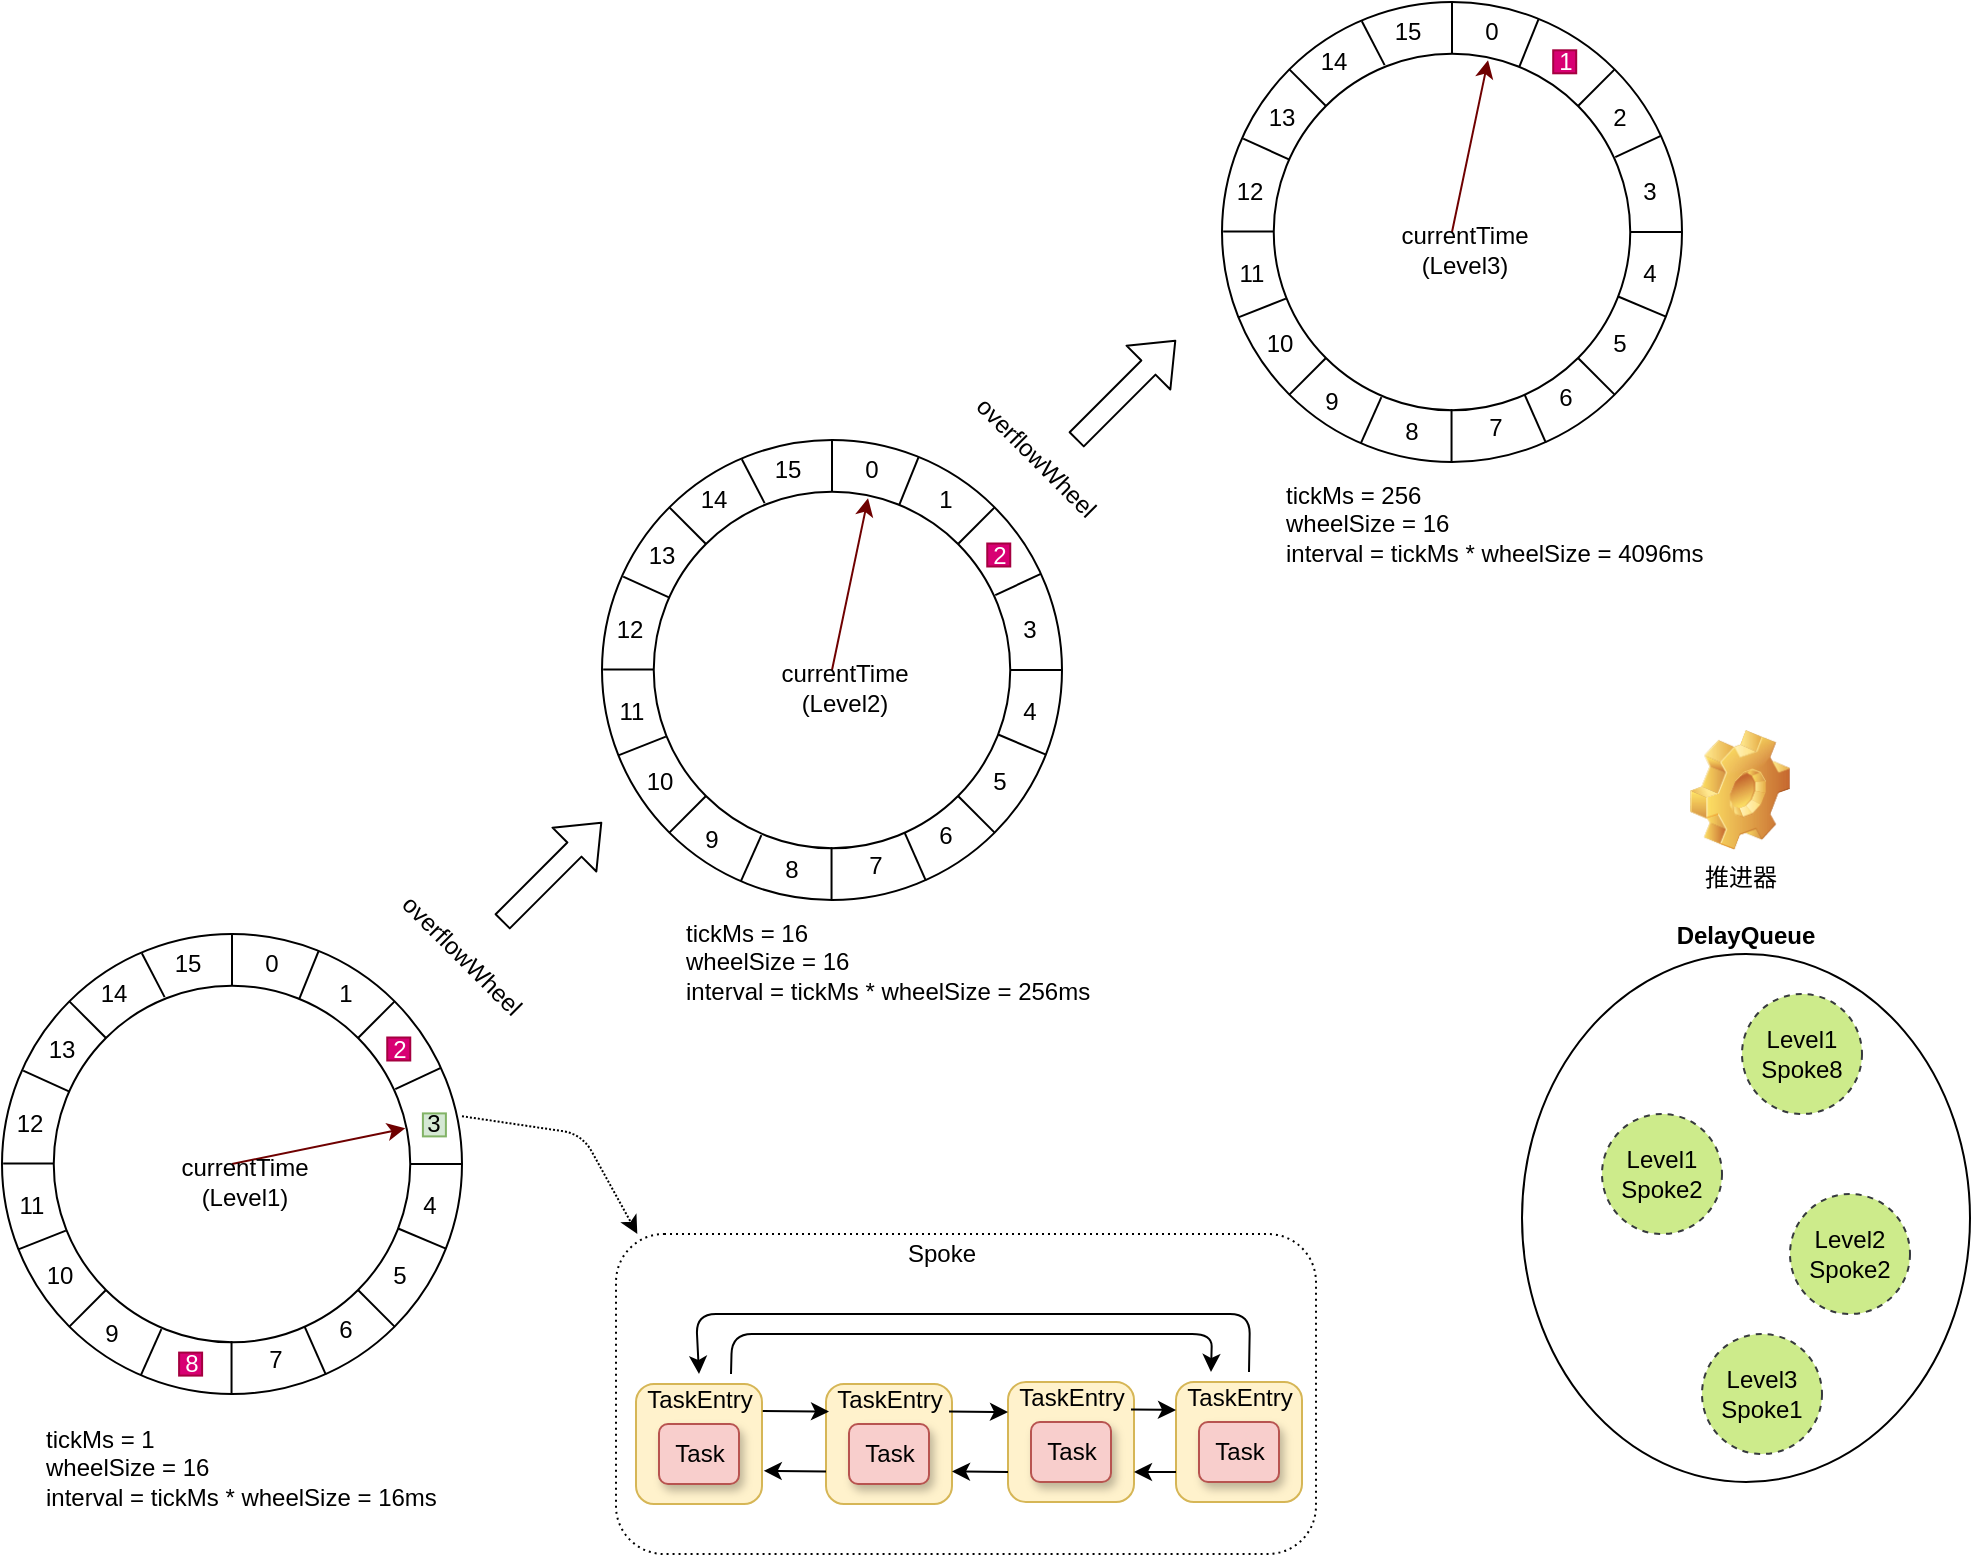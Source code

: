 <mxfile>
    <diagram id="vgBZIwfyf4z-GEcMXmJt" name="Page-1">
        <mxGraphModel dx="660" dy="383" grid="1" gridSize="10" guides="1" tooltips="1" connect="1" arrows="1" fold="1" page="1" pageScale="1" pageWidth="1169" pageHeight="827" background="#ffffff" math="0" shadow="0">
            <root>
                <mxCell id="0"/>
                <mxCell id="1" parent="0"/>
                <mxCell id="51" value="" style="group;movable=1;resizable=1;rotatable=1;deletable=1;editable=1;locked=0;connectable=1;fillColor=none;strokeWidth=5;" parent="1" vertex="1" connectable="0">
                    <mxGeometry x="40" y="516" width="230" height="230" as="geometry"/>
                </mxCell>
                <mxCell id="5" value="" style="ellipse;whiteSpace=wrap;html=1;aspect=fixed;fillColor=none;movable=1;resizable=1;rotatable=1;deletable=1;editable=1;locked=0;connectable=1;" parent="51" vertex="1">
                    <mxGeometry width="230.0" height="230.0" as="geometry"/>
                </mxCell>
                <mxCell id="8" value="" style="ellipse;whiteSpace=wrap;html=1;aspect=fixed;fillColor=none;movable=1;resizable=1;rotatable=1;deletable=1;editable=1;locked=0;connectable=1;" parent="51" vertex="1">
                    <mxGeometry x="25.875" y="25.875" width="178.25" height="178.25" as="geometry"/>
                </mxCell>
                <mxCell id="14" value="" style="endArrow=none;html=1;exitX=0.5;exitY=0;exitDx=0;exitDy=0;entryX=0.5;entryY=0;entryDx=0;entryDy=0;movable=1;resizable=1;rotatable=1;deletable=1;editable=1;locked=0;connectable=1;" parent="51" source="8" target="5" edge="1">
                    <mxGeometry width="50" height="50" relative="1" as="geometry">
                        <mxPoint x="230.0" y="126.5" as="sourcePoint"/>
                        <mxPoint x="287.5" y="69" as="targetPoint"/>
                    </mxGeometry>
                </mxCell>
                <mxCell id="15" value="" style="endArrow=none;html=1;exitX=0.5;exitY=0;exitDx=0;exitDy=0;entryX=0.5;entryY=0;entryDx=0;entryDy=0;movable=1;resizable=1;rotatable=1;deletable=1;editable=1;locked=0;connectable=1;" parent="51" edge="1">
                    <mxGeometry width="50" height="50" relative="1" as="geometry">
                        <mxPoint x="114.77" y="230.0" as="sourcePoint"/>
                        <mxPoint x="114.77" y="203.55" as="targetPoint"/>
                    </mxGeometry>
                </mxCell>
                <mxCell id="16" value="" style="endArrow=none;html=1;exitX=1;exitY=0.5;exitDx=0;exitDy=0;entryX=1;entryY=0.5;entryDx=0;entryDy=0;movable=1;resizable=1;rotatable=1;deletable=1;editable=1;locked=0;connectable=1;" parent="51" source="5" target="8" edge="1">
                    <mxGeometry width="50" height="50" relative="1" as="geometry">
                        <mxPoint x="253.0" y="128.225" as="sourcePoint"/>
                        <mxPoint x="253.0" y="101.775" as="targetPoint"/>
                    </mxGeometry>
                </mxCell>
                <mxCell id="17" value="" style="endArrow=none;html=1;exitX=1;exitY=0.5;exitDx=0;exitDy=0;entryX=1;entryY=0.5;entryDx=0;entryDy=0;movable=1;resizable=1;rotatable=1;deletable=1;editable=1;locked=0;connectable=1;" parent="51" edge="1">
                    <mxGeometry width="50" height="50" relative="1" as="geometry">
                        <mxPoint x="25.875" y="114.77" as="sourcePoint"/>
                        <mxPoint x="0.575" y="114.77" as="targetPoint"/>
                    </mxGeometry>
                </mxCell>
                <mxCell id="18" value="" style="endArrow=none;html=1;exitX=1;exitY=0;exitDx=0;exitDy=0;entryX=1;entryY=0;entryDx=0;entryDy=0;movable=1;resizable=1;rotatable=1;deletable=1;editable=1;locked=0;connectable=1;" parent="51" source="8" target="5" edge="1">
                    <mxGeometry width="50" height="50" relative="1" as="geometry">
                        <mxPoint x="230.0" y="25.875" as="sourcePoint"/>
                        <mxPoint x="204.7" y="25.875" as="targetPoint"/>
                    </mxGeometry>
                </mxCell>
                <mxCell id="20" value="" style="endArrow=none;html=1;exitX=0;exitY=1;exitDx=0;exitDy=0;entryX=0;entryY=1;entryDx=0;entryDy=0;movable=1;resizable=1;rotatable=1;deletable=1;editable=1;locked=0;connectable=1;" parent="51" source="5" target="8" edge="1">
                    <mxGeometry width="50" height="50" relative="1" as="geometry">
                        <mxPoint x="34.5" y="204.125" as="sourcePoint"/>
                        <mxPoint x="52.9" y="185.725" as="targetPoint"/>
                    </mxGeometry>
                </mxCell>
                <mxCell id="21" value="" style="endArrow=none;html=1;exitX=0;exitY=0;exitDx=0;exitDy=0;entryX=0;entryY=0;entryDx=0;entryDy=0;movable=1;resizable=1;rotatable=1;deletable=1;editable=1;locked=0;connectable=1;" parent="51" source="8" target="5" edge="1">
                    <mxGeometry width="50" height="50" relative="1" as="geometry">
                        <mxPoint x="37.375" y="34.5" as="sourcePoint"/>
                        <mxPoint x="12.075" y="34.5" as="targetPoint"/>
                    </mxGeometry>
                </mxCell>
                <mxCell id="23" value="" style="endArrow=none;html=1;exitX=1;exitY=1;exitDx=0;exitDy=0;entryX=1;entryY=1;entryDx=0;entryDy=0;movable=1;resizable=1;rotatable=1;deletable=1;editable=1;locked=0;connectable=1;" parent="51" source="5" target="8" edge="1">
                    <mxGeometry width="50" height="50" relative="1" as="geometry">
                        <mxPoint x="230.0" y="204.125" as="sourcePoint"/>
                        <mxPoint x="203.55" y="204.125" as="targetPoint"/>
                    </mxGeometry>
                </mxCell>
                <mxCell id="24" value="" style="endArrow=none;html=1;exitX=0.965;exitY=0.684;exitDx=0;exitDy=0;entryX=0.966;entryY=0.681;entryDx=0;entryDy=0;exitPerimeter=0;entryPerimeter=0;movable=1;resizable=1;rotatable=1;deletable=1;editable=1;locked=0;connectable=1;" parent="51" source="5" target="8" edge="1">
                    <mxGeometry width="50" height="50" relative="1" as="geometry">
                        <mxPoint x="253.0" y="138" as="sourcePoint"/>
                        <mxPoint x="226.55" y="138" as="targetPoint"/>
                    </mxGeometry>
                </mxCell>
                <mxCell id="25" value="" style="endArrow=none;html=1;exitX=0.704;exitY=0.958;exitDx=0;exitDy=0;entryX=0.704;entryY=0.957;entryDx=0;entryDy=0;entryPerimeter=0;exitPerimeter=0;movable=1;resizable=1;rotatable=1;deletable=1;editable=1;locked=0;connectable=1;" parent="51" source="5" target="8" edge="1">
                    <mxGeometry width="50" height="50" relative="1" as="geometry">
                        <mxPoint x="187.45" y="230.0" as="sourcePoint"/>
                        <mxPoint x="161" y="230.0" as="targetPoint"/>
                    </mxGeometry>
                </mxCell>
                <mxCell id="26" value="" style="endArrow=none;html=1;exitX=0.688;exitY=0.038;exitDx=0;exitDy=0;entryX=0.689;entryY=0.036;entryDx=0;entryDy=0;entryPerimeter=0;exitPerimeter=0;movable=1;resizable=1;rotatable=1;deletable=1;editable=1;locked=0;connectable=1;" parent="51" source="5" target="8" edge="1">
                    <mxGeometry width="50" height="50" relative="1" as="geometry">
                        <mxPoint x="204.125" y="11.5" as="sourcePoint"/>
                        <mxPoint x="177.675" y="11.5" as="targetPoint"/>
                    </mxGeometry>
                </mxCell>
                <mxCell id="27" value="" style="endArrow=none;html=1;exitX=0.954;exitY=0.291;exitDx=0;exitDy=0;entryX=0.958;entryY=0.29;entryDx=0;entryDy=0;entryPerimeter=0;exitPerimeter=0;movable=1;resizable=1;rotatable=1;deletable=1;editable=1;locked=0;connectable=1;" parent="51" source="5" target="8" edge="1">
                    <mxGeometry width="50" height="50" relative="1" as="geometry">
                        <mxPoint x="267.95" y="69" as="sourcePoint"/>
                        <mxPoint x="241.5" y="69" as="targetPoint"/>
                    </mxGeometry>
                </mxCell>
                <mxCell id="28" value="" style="endArrow=none;html=1;exitX=0.311;exitY=0.032;exitDx=0;exitDy=0;entryX=0.304;entryY=0.042;entryDx=0;entryDy=0;exitPerimeter=0;entryPerimeter=0;movable=1;resizable=1;rotatable=1;deletable=1;editable=1;locked=0;connectable=1;" parent="51" source="8" target="5" edge="1">
                    <mxGeometry width="50" height="50" relative="1" as="geometry">
                        <mxPoint x="60.95" y="-11.5" as="sourcePoint"/>
                        <mxPoint x="34.5" y="-11.5" as="targetPoint"/>
                    </mxGeometry>
                </mxCell>
                <mxCell id="29" value="" style="endArrow=none;html=1;entryX=0.046;entryY=0.297;entryDx=0;entryDy=0;exitX=0.044;exitY=0.297;exitDx=0;exitDy=0;exitPerimeter=0;entryPerimeter=0;movable=1;resizable=1;rotatable=1;deletable=1;editable=1;locked=0;connectable=1;" parent="51" source="8" target="5" edge="1">
                    <mxGeometry width="50" height="50" relative="1" as="geometry">
                        <mxPoint x="-19.55" y="69" as="sourcePoint"/>
                        <mxPoint x="-46" y="69" as="targetPoint"/>
                    </mxGeometry>
                </mxCell>
                <mxCell id="30" value="" style="endArrow=none;html=1;exitX=0.034;exitY=0.687;exitDx=0;exitDy=0;entryX=0.037;entryY=0.685;entryDx=0;entryDy=0;exitPerimeter=0;entryPerimeter=0;movable=1;resizable=1;rotatable=1;deletable=1;editable=1;locked=0;connectable=1;" parent="51" source="8" target="5" edge="1">
                    <mxGeometry width="50" height="50" relative="1" as="geometry">
                        <mxPoint x="-8.05" y="161" as="sourcePoint"/>
                        <mxPoint x="-34.5" y="161" as="targetPoint"/>
                    </mxGeometry>
                </mxCell>
                <mxCell id="31" value="" style="endArrow=none;html=1;exitX=0.302;exitY=0.963;exitDx=0;exitDy=0;entryX=0.302;entryY=0.959;entryDx=0;entryDy=0;exitPerimeter=0;entryPerimeter=0;movable=1;resizable=1;rotatable=1;deletable=1;editable=1;locked=0;connectable=1;" parent="51" source="8" target="5" edge="1">
                    <mxGeometry width="50" height="50" relative="1" as="geometry">
                        <mxPoint x="52.325" y="230.0" as="sourcePoint"/>
                        <mxPoint x="25.875" y="230.0" as="targetPoint"/>
                    </mxGeometry>
                </mxCell>
                <mxCell id="32" value="0" style="text;html=1;align=center;verticalAlign=middle;whiteSpace=wrap;rounded=0;movable=1;resizable=1;rotatable=1;deletable=1;editable=1;locked=0;connectable=1;" parent="51" vertex="1">
                    <mxGeometry x="128.8" y="9.2" width="11.5" height="11.5" as="geometry"/>
                </mxCell>
                <mxCell id="33" value="1" style="text;html=1;align=center;verticalAlign=middle;whiteSpace=wrap;rounded=0;movable=1;resizable=1;rotatable=1;deletable=1;editable=1;locked=0;connectable=1;" parent="51" vertex="1">
                    <mxGeometry x="165.6" y="24.15" width="11.5" height="11.5" as="geometry"/>
                </mxCell>
                <mxCell id="34" value="2" style="text;html=1;align=center;verticalAlign=middle;whiteSpace=wrap;rounded=0;movable=1;resizable=1;rotatable=1;deletable=1;editable=1;locked=0;connectable=1;fillColor=#d80073;fontColor=#ffffff;strokeColor=#A50040;" parent="51" vertex="1">
                    <mxGeometry x="192.625" y="51.75" width="11.5" height="11.5" as="geometry"/>
                </mxCell>
                <mxCell id="35" value="3" style="text;html=1;align=center;verticalAlign=middle;whiteSpace=wrap;rounded=0;movable=1;resizable=1;rotatable=1;deletable=1;editable=1;locked=0;connectable=1;fillColor=#d5e8d4;strokeColor=#82b366;" parent="51" vertex="1">
                    <mxGeometry x="210.45" y="89.7" width="11.5" height="11.5" as="geometry"/>
                </mxCell>
                <mxCell id="36" value="4" style="text;html=1;align=center;verticalAlign=middle;whiteSpace=wrap;rounded=0;movable=1;resizable=1;rotatable=1;deletable=1;editable=1;locked=0;connectable=1;" parent="51" vertex="1">
                    <mxGeometry x="208.15" y="129.95" width="11.5" height="11.5" as="geometry"/>
                </mxCell>
                <mxCell id="37" value="7" style="text;html=1;align=center;verticalAlign=middle;whiteSpace=wrap;rounded=0;movable=1;resizable=1;rotatable=1;deletable=1;editable=1;locked=0;connectable=1;" parent="51" vertex="1">
                    <mxGeometry x="131.1" y="207.575" width="11.5" height="11.5" as="geometry"/>
                </mxCell>
                <mxCell id="38" value="6" style="text;html=1;align=center;verticalAlign=middle;whiteSpace=wrap;rounded=0;movable=1;resizable=1;rotatable=1;deletable=1;editable=1;locked=0;connectable=1;" parent="51" vertex="1">
                    <mxGeometry x="165.6" y="192.625" width="11.5" height="11.5" as="geometry"/>
                </mxCell>
                <mxCell id="39" value="5" style="text;html=1;align=center;verticalAlign=middle;whiteSpace=wrap;rounded=0;movable=1;resizable=1;rotatable=1;deletable=1;editable=1;locked=0;connectable=1;" parent="51" vertex="1">
                    <mxGeometry x="193.2" y="165.6" width="11.5" height="11.5" as="geometry"/>
                </mxCell>
                <mxCell id="41" value="8" style="text;html=1;align=center;verticalAlign=middle;whiteSpace=wrap;rounded=0;movable=1;resizable=1;rotatable=1;deletable=1;editable=1;locked=0;connectable=1;fillColor=#d80073;fontColor=#ffffff;strokeColor=#A50040;" parent="51" vertex="1">
                    <mxGeometry x="88.55" y="209.3" width="11.5" height="11.5" as="geometry"/>
                </mxCell>
                <mxCell id="42" value="13" style="text;html=1;align=center;verticalAlign=middle;whiteSpace=wrap;rounded=0;movable=1;resizable=1;rotatable=1;deletable=1;editable=1;locked=0;connectable=1;" parent="51" vertex="1">
                    <mxGeometry x="24.15" y="51.75" width="11.5" height="11.5" as="geometry"/>
                </mxCell>
                <mxCell id="43" value="12" style="text;html=1;align=center;verticalAlign=middle;whiteSpace=wrap;rounded=0;movable=1;resizable=1;rotatable=1;deletable=1;editable=1;locked=0;connectable=1;" parent="51" vertex="1">
                    <mxGeometry x="8.05" y="89.7" width="11.5" height="11.5" as="geometry"/>
                </mxCell>
                <mxCell id="44" value="11" style="text;html=1;align=center;verticalAlign=middle;whiteSpace=wrap;rounded=0;movable=1;resizable=1;rotatable=1;deletable=1;editable=1;locked=0;connectable=1;" parent="51" vertex="1">
                    <mxGeometry x="9.2" y="129.95" width="11.5" height="11.5" as="geometry"/>
                </mxCell>
                <mxCell id="45" value="10" style="text;html=1;align=center;verticalAlign=middle;whiteSpace=wrap;rounded=0;movable=1;resizable=1;rotatable=1;deletable=1;editable=1;locked=0;connectable=1;" parent="51" vertex="1">
                    <mxGeometry x="23" y="165.025" width="11.5" height="11.5" as="geometry"/>
                </mxCell>
                <mxCell id="46" value="9" style="text;html=1;align=center;verticalAlign=middle;whiteSpace=wrap;rounded=0;movable=1;resizable=1;rotatable=1;deletable=1;editable=1;locked=0;connectable=1;" parent="51" vertex="1">
                    <mxGeometry x="48.875" y="193.775" width="11.5" height="11.5" as="geometry"/>
                </mxCell>
                <mxCell id="48" value="14" style="text;html=1;align=center;verticalAlign=middle;whiteSpace=wrap;rounded=0;movable=1;resizable=1;rotatable=1;deletable=1;editable=1;locked=0;connectable=1;" parent="51" vertex="1">
                    <mxGeometry x="50.025" y="24.725" width="11.5" height="11.5" as="geometry"/>
                </mxCell>
                <mxCell id="49" value="15" style="text;html=1;align=center;verticalAlign=middle;whiteSpace=wrap;rounded=0;movable=1;resizable=1;rotatable=1;deletable=1;editable=1;locked=0;connectable=1;" parent="51" vertex="1">
                    <mxGeometry x="87.4" y="9.2" width="11.5" height="11.5" as="geometry"/>
                </mxCell>
                <mxCell id="52" value="" style="endArrow=classic;html=1;entryX=0.986;entryY=0.4;entryDx=0;entryDy=0;entryPerimeter=0;exitX=0.5;exitY=0.5;exitDx=0;exitDy=0;exitPerimeter=0;fillColor=#a20025;strokeColor=#6F0000;movable=1;resizable=1;rotatable=1;deletable=1;editable=1;locked=0;connectable=1;" parent="51" source="8" target="8" edge="1">
                    <mxGeometry width="50" height="50" relative="1" as="geometry">
                        <mxPoint x="142.6" y="173.431" as="sourcePoint"/>
                        <mxPoint x="68.586" y="51.75" as="targetPoint"/>
                    </mxGeometry>
                </mxCell>
                <mxCell id="53" value="currentTime&lt;div&gt;(Level1)&lt;/div&gt;" style="text;html=1;align=center;verticalAlign=middle;whiteSpace=wrap;rounded=0;movable=1;resizable=1;rotatable=1;deletable=1;editable=1;locked=0;connectable=1;" parent="51" vertex="1">
                    <mxGeometry x="80.5" y="106.95" width="80.5" height="34.5" as="geometry"/>
                </mxCell>
                <mxCell id="54" value="tickMs = 1&lt;div&gt;wheelSize = 16&lt;/div&gt;&lt;div&gt;interval = tickMs * wheelSize = 16ms&lt;/div&gt;" style="text;html=1;align=left;verticalAlign=middle;whiteSpace=wrap;rounded=0;" parent="1" vertex="1">
                    <mxGeometry x="60" y="753" width="200" height="60" as="geometry"/>
                </mxCell>
                <mxCell id="60" style="html=1;exitX=0.994;exitY=0.396;exitDx=0;exitDy=0;entryX=0.027;entryY=-0.012;entryDx=0;entryDy=0;entryPerimeter=0;exitPerimeter=0;strokeColor=default;elbow=vertical;dashed=1;dashPattern=1 1;" parent="1" edge="1">
                    <mxGeometry relative="1" as="geometry">
                        <mxPoint x="357.65" y="666" as="targetPoint"/>
                        <mxPoint x="270" y="607.12" as="sourcePoint"/>
                        <Array as="points">
                            <mxPoint x="330" y="616"/>
                        </Array>
                    </mxGeometry>
                </mxCell>
                <mxCell id="63" value="Spoke" style="text;html=1;align=center;verticalAlign=middle;whiteSpace=wrap;rounded=0;" parent="1" vertex="1">
                    <mxGeometry x="490" y="666" width="40" height="20" as="geometry"/>
                </mxCell>
                <mxCell id="59" value="" style="rounded=1;whiteSpace=wrap;html=1;fillColor=none;dashed=1;dashPattern=1 2;" parent="1" vertex="1">
                    <mxGeometry x="347" y="666" width="350" height="160" as="geometry"/>
                </mxCell>
                <mxCell id="79" value="" style="group;movable=1;resizable=1;rotatable=1;deletable=1;editable=1;locked=0;connectable=1;" parent="1" vertex="1" connectable="0">
                    <mxGeometry x="357" y="736" width="63" height="65" as="geometry"/>
                </mxCell>
                <mxCell id="75" value="" style="rounded=1;whiteSpace=wrap;html=1;fillColor=#fff2cc;strokeColor=#d6b656;" parent="79" vertex="1">
                    <mxGeometry y="5" width="63" height="60" as="geometry"/>
                </mxCell>
                <mxCell id="76" value="Task" style="rounded=1;whiteSpace=wrap;html=1;fillColor=#f8cecc;strokeColor=#b85450;glass=0;shadow=1;" parent="79" vertex="1">
                    <mxGeometry x="11.5" y="25" width="40" height="30" as="geometry"/>
                </mxCell>
                <mxCell id="77" value="TaskEntry" style="text;html=1;align=center;verticalAlign=middle;whiteSpace=wrap;rounded=0;movable=1;resizable=1;rotatable=1;deletable=1;editable=1;locked=0;connectable=1;" parent="79" vertex="1">
                    <mxGeometry x="1.5" width="60" height="25" as="geometry"/>
                </mxCell>
                <mxCell id="80" value="" style="group;movable=1;resizable=1;rotatable=1;deletable=1;editable=1;locked=0;connectable=1;" parent="1" vertex="1" connectable="0">
                    <mxGeometry x="452" y="736" width="63" height="65" as="geometry"/>
                </mxCell>
                <mxCell id="81" value="" style="rounded=1;whiteSpace=wrap;html=1;fillColor=#fff2cc;strokeColor=#d6b656;" parent="80" vertex="1">
                    <mxGeometry y="5" width="63" height="60" as="geometry"/>
                </mxCell>
                <mxCell id="82" value="Task" style="rounded=1;whiteSpace=wrap;html=1;fillColor=#f8cecc;strokeColor=#b85450;glass=0;shadow=1;" parent="80" vertex="1">
                    <mxGeometry x="11.5" y="25" width="40" height="30" as="geometry"/>
                </mxCell>
                <mxCell id="83" value="TaskEntry" style="text;html=1;align=center;verticalAlign=middle;whiteSpace=wrap;rounded=0;movable=1;resizable=1;rotatable=1;deletable=1;editable=1;locked=0;connectable=1;" parent="80" vertex="1">
                    <mxGeometry x="1.5" width="60" height="25" as="geometry"/>
                </mxCell>
                <mxCell id="84" value="" style="group;movable=1;resizable=1;rotatable=1;deletable=1;editable=1;locked=0;connectable=1;" parent="1" vertex="1" connectable="0">
                    <mxGeometry x="543" y="735" width="63" height="65" as="geometry"/>
                </mxCell>
                <mxCell id="85" value="" style="rounded=1;whiteSpace=wrap;html=1;fillColor=#fff2cc;strokeColor=#d6b656;" parent="84" vertex="1">
                    <mxGeometry y="5" width="63" height="60" as="geometry"/>
                </mxCell>
                <mxCell id="86" value="Task" style="rounded=1;whiteSpace=wrap;html=1;fillColor=#f8cecc;strokeColor=#b85450;glass=0;shadow=1;" parent="84" vertex="1">
                    <mxGeometry x="11.5" y="25" width="40" height="30" as="geometry"/>
                </mxCell>
                <mxCell id="87" value="TaskEntry" style="text;html=1;align=center;verticalAlign=middle;whiteSpace=wrap;rounded=0;movable=1;resizable=1;rotatable=1;deletable=1;editable=1;locked=0;connectable=1;" parent="84" vertex="1">
                    <mxGeometry x="1.5" width="60" height="25" as="geometry"/>
                </mxCell>
                <mxCell id="88" value="" style="group;movable=1;resizable=1;rotatable=1;deletable=1;editable=1;locked=0;connectable=1;" parent="1" vertex="1" connectable="0">
                    <mxGeometry x="627" y="735" width="63" height="65" as="geometry"/>
                </mxCell>
                <mxCell id="89" value="" style="rounded=1;whiteSpace=wrap;html=1;fillColor=#fff2cc;strokeColor=#d6b656;" parent="88" vertex="1">
                    <mxGeometry y="5" width="63" height="60" as="geometry"/>
                </mxCell>
                <mxCell id="90" value="Task" style="rounded=1;whiteSpace=wrap;html=1;fillColor=#f8cecc;strokeColor=#b85450;glass=0;shadow=1;" parent="88" vertex="1">
                    <mxGeometry x="11.5" y="25" width="40" height="30" as="geometry"/>
                </mxCell>
                <mxCell id="91" value="TaskEntry" style="text;html=1;align=center;verticalAlign=middle;whiteSpace=wrap;rounded=0;movable=1;resizable=1;rotatable=1;deletable=1;editable=1;locked=0;connectable=1;" parent="88" vertex="1">
                    <mxGeometry x="1.5" width="60" height="25" as="geometry"/>
                </mxCell>
                <mxCell id="93" style="edgeStyle=none;html=1;exitX=1.031;exitY=0.738;exitDx=0;exitDy=0;entryX=0;entryY=0.75;entryDx=0;entryDy=0;exitPerimeter=0;" parent="1" source="77" target="83" edge="1">
                    <mxGeometry relative="1" as="geometry"/>
                </mxCell>
                <mxCell id="94" style="edgeStyle=none;html=1;exitX=1;exitY=0.75;exitDx=0;exitDy=0;entryX=0;entryY=0.25;entryDx=0;entryDy=0;" parent="1" source="83" target="85" edge="1">
                    <mxGeometry relative="1" as="geometry"/>
                </mxCell>
                <mxCell id="95" style="edgeStyle=none;html=1;exitX=1;exitY=0.75;exitDx=0;exitDy=0;" parent="1" source="87" target="89" edge="1">
                    <mxGeometry relative="1" as="geometry">
                        <Array as="points">
                            <mxPoint x="627" y="754"/>
                        </Array>
                    </mxGeometry>
                </mxCell>
                <mxCell id="97" style="edgeStyle=none;html=1;exitX=0;exitY=0.75;exitDx=0;exitDy=0;entryX=1;entryY=0.75;entryDx=0;entryDy=0;" parent="1" source="89" target="85" edge="1">
                    <mxGeometry relative="1" as="geometry"/>
                </mxCell>
                <mxCell id="99" style="edgeStyle=none;html=1;exitX=0;exitY=0.75;exitDx=0;exitDy=0;entryX=1;entryY=0.75;entryDx=0;entryDy=0;" parent="1" source="85" target="80" edge="1">
                    <mxGeometry relative="1" as="geometry"/>
                </mxCell>
                <mxCell id="100" style="edgeStyle=none;html=1;exitX=0;exitY=0.75;exitDx=0;exitDy=0;entryX=1.014;entryY=0.723;entryDx=0;entryDy=0;entryPerimeter=0;" parent="1" source="80" target="75" edge="1">
                    <mxGeometry relative="1" as="geometry"/>
                </mxCell>
                <mxCell id="102" value="" style="endArrow=classic;html=1;entryX=0.25;entryY=0;entryDx=0;entryDy=0;exitX=0.75;exitY=0;exitDx=0;exitDy=0;" parent="1" edge="1">
                    <mxGeometry width="50" height="50" relative="1" as="geometry">
                        <mxPoint x="404.5" y="736" as="sourcePoint"/>
                        <mxPoint x="644.5" y="735" as="targetPoint"/>
                        <Array as="points">
                            <mxPoint x="405" y="716"/>
                            <mxPoint x="528" y="716"/>
                            <mxPoint x="645" y="716"/>
                        </Array>
                    </mxGeometry>
                </mxCell>
                <mxCell id="103" value="" style="endArrow=classic;html=1;exitX=0.5;exitY=0;exitDx=0;exitDy=0;entryX=0.5;entryY=0;entryDx=0;entryDy=0;" parent="1" target="77" edge="1">
                    <mxGeometry width="50" height="50" relative="1" as="geometry">
                        <mxPoint x="663.5" y="735" as="sourcePoint"/>
                        <mxPoint x="393.5" y="736" as="targetPoint"/>
                        <Array as="points">
                            <mxPoint x="664" y="706"/>
                            <mxPoint x="387" y="706"/>
                        </Array>
                    </mxGeometry>
                </mxCell>
                <mxCell id="104" value="DelayQueue" style="ellipse;whiteSpace=wrap;html=1;fillColor=none;labelPosition=center;verticalLabelPosition=top;align=center;verticalAlign=bottom;fontStyle=1" parent="1" vertex="1">
                    <mxGeometry x="800" y="526" width="224" height="264" as="geometry"/>
                </mxCell>
                <mxCell id="106" value="Level1&lt;div&gt;&lt;span style=&quot;background-color: transparent;&quot;&gt;Spoke8&lt;/span&gt;&lt;/div&gt;" style="ellipse;whiteSpace=wrap;html=1;aspect=fixed;fillColor=#cdeb8b;strokeColor=#36393d;dashed=1;" parent="1" vertex="1">
                    <mxGeometry x="910" y="546" width="60" height="60" as="geometry"/>
                </mxCell>
                <mxCell id="108" value="推进器" style="shape=image;html=1;verticalLabelPosition=bottom;verticalAlign=top;imageAspect=0;image=img/clipart/Gear_128x128.png" parent="1" vertex="1">
                    <mxGeometry x="884" y="414" width="50" height="60" as="geometry"/>
                </mxCell>
                <mxCell id="565" value="" style="group;movable=1;resizable=1;rotatable=1;deletable=1;editable=1;locked=0;connectable=1;fillColor=none;strokeWidth=5;" parent="1" vertex="1" connectable="0">
                    <mxGeometry x="340" y="269" width="257.1" height="230" as="geometry"/>
                </mxCell>
                <mxCell id="566" value="" style="ellipse;whiteSpace=wrap;html=1;aspect=fixed;fillColor=none;movable=1;resizable=1;rotatable=1;deletable=1;editable=1;locked=0;connectable=1;" parent="565" vertex="1">
                    <mxGeometry width="230.0" height="230.0" as="geometry"/>
                </mxCell>
                <mxCell id="567" value="" style="ellipse;whiteSpace=wrap;html=1;aspect=fixed;fillColor=none;movable=1;resizable=1;rotatable=1;deletable=1;editable=1;locked=0;connectable=1;" parent="565" vertex="1">
                    <mxGeometry x="25.875" y="25.875" width="178.25" height="178.25" as="geometry"/>
                </mxCell>
                <mxCell id="568" value="" style="endArrow=none;html=1;exitX=0.5;exitY=0;exitDx=0;exitDy=0;entryX=0.5;entryY=0;entryDx=0;entryDy=0;movable=1;resizable=1;rotatable=1;deletable=1;editable=1;locked=0;connectable=1;" parent="565" source="567" target="566" edge="1">
                    <mxGeometry width="50" height="50" relative="1" as="geometry">
                        <mxPoint x="230.0" y="126.5" as="sourcePoint"/>
                        <mxPoint x="287.5" y="69" as="targetPoint"/>
                    </mxGeometry>
                </mxCell>
                <mxCell id="569" value="" style="endArrow=none;html=1;exitX=0.5;exitY=0;exitDx=0;exitDy=0;entryX=0.5;entryY=0;entryDx=0;entryDy=0;movable=1;resizable=1;rotatable=1;deletable=1;editable=1;locked=0;connectable=1;" parent="565" edge="1">
                    <mxGeometry width="50" height="50" relative="1" as="geometry">
                        <mxPoint x="114.77" y="230.0" as="sourcePoint"/>
                        <mxPoint x="114.77" y="203.55" as="targetPoint"/>
                    </mxGeometry>
                </mxCell>
                <mxCell id="570" value="" style="endArrow=none;html=1;exitX=1;exitY=0.5;exitDx=0;exitDy=0;entryX=1;entryY=0.5;entryDx=0;entryDy=0;movable=1;resizable=1;rotatable=1;deletable=1;editable=1;locked=0;connectable=1;" parent="565" source="566" target="567" edge="1">
                    <mxGeometry width="50" height="50" relative="1" as="geometry">
                        <mxPoint x="253.0" y="128.225" as="sourcePoint"/>
                        <mxPoint x="253.0" y="101.775" as="targetPoint"/>
                    </mxGeometry>
                </mxCell>
                <mxCell id="571" value="" style="endArrow=none;html=1;exitX=1;exitY=0.5;exitDx=0;exitDy=0;entryX=1;entryY=0.5;entryDx=0;entryDy=0;movable=1;resizable=1;rotatable=1;deletable=1;editable=1;locked=0;connectable=1;" parent="565" edge="1">
                    <mxGeometry width="50" height="50" relative="1" as="geometry">
                        <mxPoint x="25.875" y="114.77" as="sourcePoint"/>
                        <mxPoint x="0.575" y="114.77" as="targetPoint"/>
                    </mxGeometry>
                </mxCell>
                <mxCell id="572" value="" style="endArrow=none;html=1;exitX=1;exitY=0;exitDx=0;exitDy=0;entryX=1;entryY=0;entryDx=0;entryDy=0;movable=1;resizable=1;rotatable=1;deletable=1;editable=1;locked=0;connectable=1;" parent="565" source="567" target="566" edge="1">
                    <mxGeometry width="50" height="50" relative="1" as="geometry">
                        <mxPoint x="230.0" y="25.875" as="sourcePoint"/>
                        <mxPoint x="204.7" y="25.875" as="targetPoint"/>
                    </mxGeometry>
                </mxCell>
                <mxCell id="573" value="" style="endArrow=none;html=1;exitX=0;exitY=1;exitDx=0;exitDy=0;entryX=0;entryY=1;entryDx=0;entryDy=0;movable=1;resizable=1;rotatable=1;deletable=1;editable=1;locked=0;connectable=1;" parent="565" source="566" target="567" edge="1">
                    <mxGeometry width="50" height="50" relative="1" as="geometry">
                        <mxPoint x="34.5" y="204.125" as="sourcePoint"/>
                        <mxPoint x="52.9" y="185.725" as="targetPoint"/>
                    </mxGeometry>
                </mxCell>
                <mxCell id="574" value="" style="endArrow=none;html=1;exitX=0;exitY=0;exitDx=0;exitDy=0;entryX=0;entryY=0;entryDx=0;entryDy=0;movable=1;resizable=1;rotatable=1;deletable=1;editable=1;locked=0;connectable=1;" parent="565" source="567" target="566" edge="1">
                    <mxGeometry width="50" height="50" relative="1" as="geometry">
                        <mxPoint x="37.375" y="34.5" as="sourcePoint"/>
                        <mxPoint x="12.075" y="34.5" as="targetPoint"/>
                    </mxGeometry>
                </mxCell>
                <mxCell id="575" value="" style="endArrow=none;html=1;exitX=1;exitY=1;exitDx=0;exitDy=0;entryX=1;entryY=1;entryDx=0;entryDy=0;movable=1;resizable=1;rotatable=1;deletable=1;editable=1;locked=0;connectable=1;" parent="565" source="566" target="567" edge="1">
                    <mxGeometry width="50" height="50" relative="1" as="geometry">
                        <mxPoint x="230.0" y="204.125" as="sourcePoint"/>
                        <mxPoint x="203.55" y="204.125" as="targetPoint"/>
                    </mxGeometry>
                </mxCell>
                <mxCell id="576" value="" style="endArrow=none;html=1;exitX=0.965;exitY=0.684;exitDx=0;exitDy=0;entryX=0.966;entryY=0.681;entryDx=0;entryDy=0;exitPerimeter=0;entryPerimeter=0;movable=1;resizable=1;rotatable=1;deletable=1;editable=1;locked=0;connectable=1;" parent="565" source="566" target="567" edge="1">
                    <mxGeometry width="50" height="50" relative="1" as="geometry">
                        <mxPoint x="253.0" y="138" as="sourcePoint"/>
                        <mxPoint x="226.55" y="138" as="targetPoint"/>
                    </mxGeometry>
                </mxCell>
                <mxCell id="577" value="" style="endArrow=none;html=1;exitX=0.704;exitY=0.958;exitDx=0;exitDy=0;entryX=0.704;entryY=0.957;entryDx=0;entryDy=0;entryPerimeter=0;exitPerimeter=0;movable=1;resizable=1;rotatable=1;deletable=1;editable=1;locked=0;connectable=1;" parent="565" source="566" target="567" edge="1">
                    <mxGeometry width="50" height="50" relative="1" as="geometry">
                        <mxPoint x="187.45" y="230.0" as="sourcePoint"/>
                        <mxPoint x="161" y="230.0" as="targetPoint"/>
                    </mxGeometry>
                </mxCell>
                <mxCell id="578" value="" style="endArrow=none;html=1;exitX=0.688;exitY=0.038;exitDx=0;exitDy=0;entryX=0.689;entryY=0.036;entryDx=0;entryDy=0;entryPerimeter=0;exitPerimeter=0;movable=1;resizable=1;rotatable=1;deletable=1;editable=1;locked=0;connectable=1;" parent="565" source="566" target="567" edge="1">
                    <mxGeometry width="50" height="50" relative="1" as="geometry">
                        <mxPoint x="204.125" y="11.5" as="sourcePoint"/>
                        <mxPoint x="177.675" y="11.5" as="targetPoint"/>
                    </mxGeometry>
                </mxCell>
                <mxCell id="579" value="" style="endArrow=none;html=1;exitX=0.954;exitY=0.291;exitDx=0;exitDy=0;entryX=0.958;entryY=0.29;entryDx=0;entryDy=0;entryPerimeter=0;exitPerimeter=0;movable=1;resizable=1;rotatable=1;deletable=1;editable=1;locked=0;connectable=1;" parent="565" source="566" target="567" edge="1">
                    <mxGeometry width="50" height="50" relative="1" as="geometry">
                        <mxPoint x="267.95" y="69" as="sourcePoint"/>
                        <mxPoint x="241.5" y="69" as="targetPoint"/>
                    </mxGeometry>
                </mxCell>
                <mxCell id="580" value="" style="endArrow=none;html=1;exitX=0.311;exitY=0.032;exitDx=0;exitDy=0;entryX=0.304;entryY=0.042;entryDx=0;entryDy=0;exitPerimeter=0;entryPerimeter=0;movable=1;resizable=1;rotatable=1;deletable=1;editable=1;locked=0;connectable=1;" parent="565" source="567" target="566" edge="1">
                    <mxGeometry width="50" height="50" relative="1" as="geometry">
                        <mxPoint x="60.95" y="-11.5" as="sourcePoint"/>
                        <mxPoint x="34.5" y="-11.5" as="targetPoint"/>
                    </mxGeometry>
                </mxCell>
                <mxCell id="581" value="" style="endArrow=none;html=1;entryX=0.046;entryY=0.297;entryDx=0;entryDy=0;exitX=0.044;exitY=0.297;exitDx=0;exitDy=0;exitPerimeter=0;entryPerimeter=0;movable=1;resizable=1;rotatable=1;deletable=1;editable=1;locked=0;connectable=1;" parent="565" source="567" target="566" edge="1">
                    <mxGeometry width="50" height="50" relative="1" as="geometry">
                        <mxPoint x="-19.55" y="69" as="sourcePoint"/>
                        <mxPoint x="-46" y="69" as="targetPoint"/>
                    </mxGeometry>
                </mxCell>
                <mxCell id="582" value="" style="endArrow=none;html=1;exitX=0.034;exitY=0.687;exitDx=0;exitDy=0;entryX=0.037;entryY=0.685;entryDx=0;entryDy=0;exitPerimeter=0;entryPerimeter=0;movable=1;resizable=1;rotatable=1;deletable=1;editable=1;locked=0;connectable=1;" parent="565" source="567" target="566" edge="1">
                    <mxGeometry width="50" height="50" relative="1" as="geometry">
                        <mxPoint x="-8.05" y="161" as="sourcePoint"/>
                        <mxPoint x="-34.5" y="161" as="targetPoint"/>
                    </mxGeometry>
                </mxCell>
                <mxCell id="583" value="" style="endArrow=none;html=1;exitX=0.302;exitY=0.963;exitDx=0;exitDy=0;entryX=0.302;entryY=0.959;entryDx=0;entryDy=0;exitPerimeter=0;entryPerimeter=0;movable=1;resizable=1;rotatable=1;deletable=1;editable=1;locked=0;connectable=1;" parent="565" source="567" target="566" edge="1">
                    <mxGeometry width="50" height="50" relative="1" as="geometry">
                        <mxPoint x="52.325" y="230.0" as="sourcePoint"/>
                        <mxPoint x="25.875" y="230.0" as="targetPoint"/>
                    </mxGeometry>
                </mxCell>
                <mxCell id="584" value="0" style="text;html=1;align=center;verticalAlign=middle;whiteSpace=wrap;rounded=0;movable=1;resizable=1;rotatable=1;deletable=1;editable=1;locked=0;connectable=1;" parent="565" vertex="1">
                    <mxGeometry x="128.8" y="9.2" width="11.5" height="11.5" as="geometry"/>
                </mxCell>
                <mxCell id="585" value="1" style="text;html=1;align=center;verticalAlign=middle;whiteSpace=wrap;rounded=0;movable=1;resizable=1;rotatable=1;deletable=1;editable=1;locked=0;connectable=1;" parent="565" vertex="1">
                    <mxGeometry x="165.6" y="24.15" width="11.5" height="11.5" as="geometry"/>
                </mxCell>
                <mxCell id="586" value="2" style="text;html=1;align=center;verticalAlign=middle;whiteSpace=wrap;rounded=0;movable=1;resizable=1;rotatable=1;deletable=1;editable=1;locked=0;connectable=1;fillColor=#d80073;fontColor=#ffffff;strokeColor=#A50040;" parent="565" vertex="1">
                    <mxGeometry x="192.625" y="51.75" width="11.5" height="11.5" as="geometry"/>
                </mxCell>
                <mxCell id="588" value="4" style="text;html=1;align=center;verticalAlign=middle;whiteSpace=wrap;rounded=0;movable=1;resizable=1;rotatable=1;deletable=1;editable=1;locked=0;connectable=1;" parent="565" vertex="1">
                    <mxGeometry x="208.15" y="129.95" width="11.5" height="11.5" as="geometry"/>
                </mxCell>
                <mxCell id="589" value="7" style="text;html=1;align=center;verticalAlign=middle;whiteSpace=wrap;rounded=0;movable=1;resizable=1;rotatable=1;deletable=1;editable=1;locked=0;connectable=1;" parent="565" vertex="1">
                    <mxGeometry x="131.1" y="207.575" width="11.5" height="11.5" as="geometry"/>
                </mxCell>
                <mxCell id="590" value="6" style="text;html=1;align=center;verticalAlign=middle;whiteSpace=wrap;rounded=0;movable=1;resizable=1;rotatable=1;deletable=1;editable=1;locked=0;connectable=1;" parent="565" vertex="1">
                    <mxGeometry x="165.6" y="192.625" width="11.5" height="11.5" as="geometry"/>
                </mxCell>
                <mxCell id="591" value="5" style="text;html=1;align=center;verticalAlign=middle;whiteSpace=wrap;rounded=0;movable=1;resizable=1;rotatable=1;deletable=1;editable=1;locked=0;connectable=1;" parent="565" vertex="1">
                    <mxGeometry x="193.2" y="165.6" width="11.5" height="11.5" as="geometry"/>
                </mxCell>
                <mxCell id="592" value="8" style="text;html=1;align=center;verticalAlign=middle;whiteSpace=wrap;rounded=0;movable=1;resizable=1;rotatable=1;deletable=1;editable=1;locked=0;connectable=1;" parent="565" vertex="1">
                    <mxGeometry x="88.55" y="209.3" width="11.5" height="11.5" as="geometry"/>
                </mxCell>
                <mxCell id="593" value="13" style="text;html=1;align=center;verticalAlign=middle;whiteSpace=wrap;rounded=0;movable=1;resizable=1;rotatable=1;deletable=1;editable=1;locked=0;connectable=1;" parent="565" vertex="1">
                    <mxGeometry x="24.15" y="51.75" width="11.5" height="11.5" as="geometry"/>
                </mxCell>
                <mxCell id="594" value="12" style="text;html=1;align=center;verticalAlign=middle;whiteSpace=wrap;rounded=0;movable=1;resizable=1;rotatable=1;deletable=1;editable=1;locked=0;connectable=1;" parent="565" vertex="1">
                    <mxGeometry x="8.05" y="89.7" width="11.5" height="11.5" as="geometry"/>
                </mxCell>
                <mxCell id="595" value="11" style="text;html=1;align=center;verticalAlign=middle;whiteSpace=wrap;rounded=0;movable=1;resizable=1;rotatable=1;deletable=1;editable=1;locked=0;connectable=1;" parent="565" vertex="1">
                    <mxGeometry x="9.2" y="129.95" width="11.5" height="11.5" as="geometry"/>
                </mxCell>
                <mxCell id="596" value="10" style="text;html=1;align=center;verticalAlign=middle;whiteSpace=wrap;rounded=0;movable=1;resizable=1;rotatable=1;deletable=1;editable=1;locked=0;connectable=1;" parent="565" vertex="1">
                    <mxGeometry x="23" y="165.025" width="11.5" height="11.5" as="geometry"/>
                </mxCell>
                <mxCell id="597" value="9" style="text;html=1;align=center;verticalAlign=middle;whiteSpace=wrap;rounded=0;movable=1;resizable=1;rotatable=1;deletable=1;editable=1;locked=0;connectable=1;" parent="565" vertex="1">
                    <mxGeometry x="48.875" y="193.775" width="11.5" height="11.5" as="geometry"/>
                </mxCell>
                <mxCell id="598" value="14" style="text;html=1;align=center;verticalAlign=middle;whiteSpace=wrap;rounded=0;movable=1;resizable=1;rotatable=1;deletable=1;editable=1;locked=0;connectable=1;" parent="565" vertex="1">
                    <mxGeometry x="50.025" y="24.725" width="11.5" height="11.5" as="geometry"/>
                </mxCell>
                <mxCell id="599" value="15" style="text;html=1;align=center;verticalAlign=middle;whiteSpace=wrap;rounded=0;movable=1;resizable=1;rotatable=1;deletable=1;editable=1;locked=0;connectable=1;" parent="565" vertex="1">
                    <mxGeometry x="87.4" y="9.2" width="11.5" height="11.5" as="geometry"/>
                </mxCell>
                <mxCell id="600" value="" style="endArrow=classic;html=1;entryX=0.601;entryY=0.018;entryDx=0;entryDy=0;entryPerimeter=0;exitX=0.5;exitY=0.5;exitDx=0;exitDy=0;exitPerimeter=0;fillColor=#a20025;strokeColor=#6F0000;movable=1;resizable=1;rotatable=1;deletable=1;editable=1;locked=0;connectable=1;" parent="565" source="567" target="567" edge="1">
                    <mxGeometry width="50" height="50" relative="1" as="geometry">
                        <mxPoint x="142.6" y="173.431" as="sourcePoint"/>
                        <mxPoint x="68.586" y="51.75" as="targetPoint"/>
                    </mxGeometry>
                </mxCell>
                <mxCell id="601" value="currentTime&lt;div&gt;(Level2)&lt;/div&gt;" style="text;html=1;align=center;verticalAlign=middle;whiteSpace=wrap;rounded=0;movable=1;resizable=1;rotatable=1;deletable=1;editable=1;locked=0;connectable=1;" parent="565" vertex="1">
                    <mxGeometry x="80.5" y="106.95" width="80.5" height="34.5" as="geometry"/>
                </mxCell>
                <mxCell id="640" value="3" style="text;html=1;align=center;verticalAlign=middle;whiteSpace=wrap;rounded=0;movable=1;resizable=1;rotatable=1;deletable=1;editable=1;locked=0;connectable=1;" parent="565" vertex="1">
                    <mxGeometry x="208.15" y="89.7" width="11.5" height="11.5" as="geometry"/>
                </mxCell>
                <mxCell id="682" value="overflowWheel" style="text;html=1;align=center;verticalAlign=middle;whiteSpace=wrap;rounded=0;rotation=45;" parent="565" vertex="1">
                    <mxGeometry x="177.1" y="-5.85" width="80" height="30" as="geometry"/>
                </mxCell>
                <mxCell id="602" value="tickMs = 16&lt;div&gt;wheelSize = 16&lt;/div&gt;&lt;div&gt;interval = tickMs * wheelSize = 256ms&lt;/div&gt;" style="text;html=1;align=left;verticalAlign=middle;whiteSpace=wrap;rounded=0;" parent="1" vertex="1">
                    <mxGeometry x="380" y="500" width="210" height="60" as="geometry"/>
                </mxCell>
                <mxCell id="642" value="" style="group;movable=1;resizable=1;rotatable=1;deletable=1;editable=1;locked=0;connectable=1;fillColor=none;strokeWidth=5;" parent="1" vertex="1" connectable="0">
                    <mxGeometry x="650" y="50" width="230" height="230" as="geometry"/>
                </mxCell>
                <mxCell id="643" value="" style="ellipse;whiteSpace=wrap;html=1;aspect=fixed;fillColor=none;movable=1;resizable=1;rotatable=1;deletable=1;editable=1;locked=0;connectable=1;" parent="642" vertex="1">
                    <mxGeometry width="230.0" height="230.0" as="geometry"/>
                </mxCell>
                <mxCell id="644" value="" style="ellipse;whiteSpace=wrap;html=1;aspect=fixed;fillColor=none;movable=1;resizable=1;rotatable=1;deletable=1;editable=1;locked=0;connectable=1;" parent="642" vertex="1">
                    <mxGeometry x="25.875" y="25.875" width="178.25" height="178.25" as="geometry"/>
                </mxCell>
                <mxCell id="645" value="" style="endArrow=none;html=1;exitX=0.5;exitY=0;exitDx=0;exitDy=0;entryX=0.5;entryY=0;entryDx=0;entryDy=0;movable=1;resizable=1;rotatable=1;deletable=1;editable=1;locked=0;connectable=1;" parent="642" source="644" target="643" edge="1">
                    <mxGeometry width="50" height="50" relative="1" as="geometry">
                        <mxPoint x="230.0" y="126.5" as="sourcePoint"/>
                        <mxPoint x="287.5" y="69" as="targetPoint"/>
                    </mxGeometry>
                </mxCell>
                <mxCell id="646" value="" style="endArrow=none;html=1;exitX=0.5;exitY=0;exitDx=0;exitDy=0;entryX=0.5;entryY=0;entryDx=0;entryDy=0;movable=1;resizable=1;rotatable=1;deletable=1;editable=1;locked=0;connectable=1;" parent="642" edge="1">
                    <mxGeometry width="50" height="50" relative="1" as="geometry">
                        <mxPoint x="114.77" y="230.0" as="sourcePoint"/>
                        <mxPoint x="114.77" y="203.55" as="targetPoint"/>
                    </mxGeometry>
                </mxCell>
                <mxCell id="647" value="" style="endArrow=none;html=1;exitX=1;exitY=0.5;exitDx=0;exitDy=0;entryX=1;entryY=0.5;entryDx=0;entryDy=0;movable=1;resizable=1;rotatable=1;deletable=1;editable=1;locked=0;connectable=1;" parent="642" source="643" target="644" edge="1">
                    <mxGeometry width="50" height="50" relative="1" as="geometry">
                        <mxPoint x="253.0" y="128.225" as="sourcePoint"/>
                        <mxPoint x="253.0" y="101.775" as="targetPoint"/>
                    </mxGeometry>
                </mxCell>
                <mxCell id="648" value="" style="endArrow=none;html=1;exitX=1;exitY=0.5;exitDx=0;exitDy=0;entryX=1;entryY=0.5;entryDx=0;entryDy=0;movable=1;resizable=1;rotatable=1;deletable=1;editable=1;locked=0;connectable=1;" parent="642" edge="1">
                    <mxGeometry width="50" height="50" relative="1" as="geometry">
                        <mxPoint x="25.875" y="114.77" as="sourcePoint"/>
                        <mxPoint x="0.575" y="114.77" as="targetPoint"/>
                    </mxGeometry>
                </mxCell>
                <mxCell id="649" value="" style="endArrow=none;html=1;exitX=1;exitY=0;exitDx=0;exitDy=0;entryX=1;entryY=0;entryDx=0;entryDy=0;movable=1;resizable=1;rotatable=1;deletable=1;editable=1;locked=0;connectable=1;" parent="642" source="644" target="643" edge="1">
                    <mxGeometry width="50" height="50" relative="1" as="geometry">
                        <mxPoint x="230.0" y="25.875" as="sourcePoint"/>
                        <mxPoint x="204.7" y="25.875" as="targetPoint"/>
                    </mxGeometry>
                </mxCell>
                <mxCell id="650" value="" style="endArrow=none;html=1;exitX=0;exitY=1;exitDx=0;exitDy=0;entryX=0;entryY=1;entryDx=0;entryDy=0;movable=1;resizable=1;rotatable=1;deletable=1;editable=1;locked=0;connectable=1;" parent="642" source="643" target="644" edge="1">
                    <mxGeometry width="50" height="50" relative="1" as="geometry">
                        <mxPoint x="34.5" y="204.125" as="sourcePoint"/>
                        <mxPoint x="52.9" y="185.725" as="targetPoint"/>
                    </mxGeometry>
                </mxCell>
                <mxCell id="651" value="" style="endArrow=none;html=1;exitX=0;exitY=0;exitDx=0;exitDy=0;entryX=0;entryY=0;entryDx=0;entryDy=0;movable=1;resizable=1;rotatable=1;deletable=1;editable=1;locked=0;connectable=1;" parent="642" source="644" target="643" edge="1">
                    <mxGeometry width="50" height="50" relative="1" as="geometry">
                        <mxPoint x="37.375" y="34.5" as="sourcePoint"/>
                        <mxPoint x="12.075" y="34.5" as="targetPoint"/>
                    </mxGeometry>
                </mxCell>
                <mxCell id="652" value="" style="endArrow=none;html=1;exitX=1;exitY=1;exitDx=0;exitDy=0;entryX=1;entryY=1;entryDx=0;entryDy=0;movable=1;resizable=1;rotatable=1;deletable=1;editable=1;locked=0;connectable=1;" parent="642" source="643" target="644" edge="1">
                    <mxGeometry width="50" height="50" relative="1" as="geometry">
                        <mxPoint x="230.0" y="204.125" as="sourcePoint"/>
                        <mxPoint x="203.55" y="204.125" as="targetPoint"/>
                    </mxGeometry>
                </mxCell>
                <mxCell id="653" value="" style="endArrow=none;html=1;exitX=0.965;exitY=0.684;exitDx=0;exitDy=0;entryX=0.966;entryY=0.681;entryDx=0;entryDy=0;exitPerimeter=0;entryPerimeter=0;movable=1;resizable=1;rotatable=1;deletable=1;editable=1;locked=0;connectable=1;" parent="642" source="643" target="644" edge="1">
                    <mxGeometry width="50" height="50" relative="1" as="geometry">
                        <mxPoint x="253.0" y="138" as="sourcePoint"/>
                        <mxPoint x="226.55" y="138" as="targetPoint"/>
                    </mxGeometry>
                </mxCell>
                <mxCell id="654" value="" style="endArrow=none;html=1;exitX=0.704;exitY=0.958;exitDx=0;exitDy=0;entryX=0.704;entryY=0.957;entryDx=0;entryDy=0;entryPerimeter=0;exitPerimeter=0;movable=1;resizable=1;rotatable=1;deletable=1;editable=1;locked=0;connectable=1;" parent="642" source="643" target="644" edge="1">
                    <mxGeometry width="50" height="50" relative="1" as="geometry">
                        <mxPoint x="187.45" y="230.0" as="sourcePoint"/>
                        <mxPoint x="161" y="230.0" as="targetPoint"/>
                    </mxGeometry>
                </mxCell>
                <mxCell id="655" value="" style="endArrow=none;html=1;exitX=0.688;exitY=0.038;exitDx=0;exitDy=0;entryX=0.689;entryY=0.036;entryDx=0;entryDy=0;entryPerimeter=0;exitPerimeter=0;movable=1;resizable=1;rotatable=1;deletable=1;editable=1;locked=0;connectable=1;" parent="642" source="643" target="644" edge="1">
                    <mxGeometry width="50" height="50" relative="1" as="geometry">
                        <mxPoint x="204.125" y="11.5" as="sourcePoint"/>
                        <mxPoint x="177.675" y="11.5" as="targetPoint"/>
                    </mxGeometry>
                </mxCell>
                <mxCell id="656" value="" style="endArrow=none;html=1;exitX=0.954;exitY=0.291;exitDx=0;exitDy=0;entryX=0.958;entryY=0.29;entryDx=0;entryDy=0;entryPerimeter=0;exitPerimeter=0;movable=1;resizable=1;rotatable=1;deletable=1;editable=1;locked=0;connectable=1;" parent="642" source="643" target="644" edge="1">
                    <mxGeometry width="50" height="50" relative="1" as="geometry">
                        <mxPoint x="267.95" y="69" as="sourcePoint"/>
                        <mxPoint x="241.5" y="69" as="targetPoint"/>
                    </mxGeometry>
                </mxCell>
                <mxCell id="657" value="" style="endArrow=none;html=1;exitX=0.311;exitY=0.032;exitDx=0;exitDy=0;entryX=0.304;entryY=0.042;entryDx=0;entryDy=0;exitPerimeter=0;entryPerimeter=0;movable=1;resizable=1;rotatable=1;deletable=1;editable=1;locked=0;connectable=1;" parent="642" source="644" target="643" edge="1">
                    <mxGeometry width="50" height="50" relative="1" as="geometry">
                        <mxPoint x="60.95" y="-11.5" as="sourcePoint"/>
                        <mxPoint x="34.5" y="-11.5" as="targetPoint"/>
                    </mxGeometry>
                </mxCell>
                <mxCell id="658" value="" style="endArrow=none;html=1;entryX=0.046;entryY=0.297;entryDx=0;entryDy=0;exitX=0.044;exitY=0.297;exitDx=0;exitDy=0;exitPerimeter=0;entryPerimeter=0;movable=1;resizable=1;rotatable=1;deletable=1;editable=1;locked=0;connectable=1;" parent="642" source="644" target="643" edge="1">
                    <mxGeometry width="50" height="50" relative="1" as="geometry">
                        <mxPoint x="-19.55" y="69" as="sourcePoint"/>
                        <mxPoint x="-46" y="69" as="targetPoint"/>
                    </mxGeometry>
                </mxCell>
                <mxCell id="659" value="" style="endArrow=none;html=1;exitX=0.034;exitY=0.687;exitDx=0;exitDy=0;entryX=0.037;entryY=0.685;entryDx=0;entryDy=0;exitPerimeter=0;entryPerimeter=0;movable=1;resizable=1;rotatable=1;deletable=1;editable=1;locked=0;connectable=1;" parent="642" source="644" target="643" edge="1">
                    <mxGeometry width="50" height="50" relative="1" as="geometry">
                        <mxPoint x="-8.05" y="161" as="sourcePoint"/>
                        <mxPoint x="-34.5" y="161" as="targetPoint"/>
                    </mxGeometry>
                </mxCell>
                <mxCell id="660" value="" style="endArrow=none;html=1;exitX=0.302;exitY=0.963;exitDx=0;exitDy=0;entryX=0.302;entryY=0.959;entryDx=0;entryDy=0;exitPerimeter=0;entryPerimeter=0;movable=1;resizable=1;rotatable=1;deletable=1;editable=1;locked=0;connectable=1;" parent="642" source="644" target="643" edge="1">
                    <mxGeometry width="50" height="50" relative="1" as="geometry">
                        <mxPoint x="52.325" y="230.0" as="sourcePoint"/>
                        <mxPoint x="25.875" y="230.0" as="targetPoint"/>
                    </mxGeometry>
                </mxCell>
                <mxCell id="661" value="0" style="text;html=1;align=center;verticalAlign=middle;whiteSpace=wrap;rounded=0;movable=1;resizable=1;rotatable=1;deletable=1;editable=1;locked=0;connectable=1;" parent="642" vertex="1">
                    <mxGeometry x="128.8" y="9.2" width="11.5" height="11.5" as="geometry"/>
                </mxCell>
                <mxCell id="662" value="1" style="text;html=1;align=center;verticalAlign=middle;whiteSpace=wrap;rounded=0;movable=1;resizable=1;rotatable=1;deletable=1;editable=1;locked=0;connectable=1;fillColor=#d80073;fontColor=#ffffff;strokeColor=#A50040;" parent="642" vertex="1">
                    <mxGeometry x="165.6" y="24.15" width="11.5" height="11.5" as="geometry"/>
                </mxCell>
                <mxCell id="663" value="2" style="text;html=1;align=center;verticalAlign=middle;whiteSpace=wrap;rounded=0;movable=1;resizable=1;rotatable=1;deletable=1;editable=1;locked=0;connectable=1;" parent="642" vertex="1">
                    <mxGeometry x="192.625" y="51.75" width="11.5" height="11.5" as="geometry"/>
                </mxCell>
                <mxCell id="664" value="4" style="text;html=1;align=center;verticalAlign=middle;whiteSpace=wrap;rounded=0;movable=1;resizable=1;rotatable=1;deletable=1;editable=1;locked=0;connectable=1;" parent="642" vertex="1">
                    <mxGeometry x="208.15" y="129.95" width="11.5" height="11.5" as="geometry"/>
                </mxCell>
                <mxCell id="665" value="7" style="text;html=1;align=center;verticalAlign=middle;whiteSpace=wrap;rounded=0;movable=1;resizable=1;rotatable=1;deletable=1;editable=1;locked=0;connectable=1;" parent="642" vertex="1">
                    <mxGeometry x="131.1" y="207.575" width="11.5" height="11.5" as="geometry"/>
                </mxCell>
                <mxCell id="666" value="6" style="text;html=1;align=center;verticalAlign=middle;whiteSpace=wrap;rounded=0;movable=1;resizable=1;rotatable=1;deletable=1;editable=1;locked=0;connectable=1;" parent="642" vertex="1">
                    <mxGeometry x="165.6" y="192.625" width="11.5" height="11.5" as="geometry"/>
                </mxCell>
                <mxCell id="667" value="5" style="text;html=1;align=center;verticalAlign=middle;whiteSpace=wrap;rounded=0;movable=1;resizable=1;rotatable=1;deletable=1;editable=1;locked=0;connectable=1;" parent="642" vertex="1">
                    <mxGeometry x="193.2" y="165.6" width="11.5" height="11.5" as="geometry"/>
                </mxCell>
                <mxCell id="668" value="8" style="text;html=1;align=center;verticalAlign=middle;whiteSpace=wrap;rounded=0;movable=1;resizable=1;rotatable=1;deletable=1;editable=1;locked=0;connectable=1;" parent="642" vertex="1">
                    <mxGeometry x="88.55" y="209.3" width="11.5" height="11.5" as="geometry"/>
                </mxCell>
                <mxCell id="669" value="13" style="text;html=1;align=center;verticalAlign=middle;whiteSpace=wrap;rounded=0;movable=1;resizable=1;rotatable=1;deletable=1;editable=1;locked=0;connectable=1;" parent="642" vertex="1">
                    <mxGeometry x="24.15" y="51.75" width="11.5" height="11.5" as="geometry"/>
                </mxCell>
                <mxCell id="670" value="12" style="text;html=1;align=center;verticalAlign=middle;whiteSpace=wrap;rounded=0;movable=1;resizable=1;rotatable=1;deletable=1;editable=1;locked=0;connectable=1;" parent="642" vertex="1">
                    <mxGeometry x="8.05" y="89.7" width="11.5" height="11.5" as="geometry"/>
                </mxCell>
                <mxCell id="671" value="11" style="text;html=1;align=center;verticalAlign=middle;whiteSpace=wrap;rounded=0;movable=1;resizable=1;rotatable=1;deletable=1;editable=1;locked=0;connectable=1;" parent="642" vertex="1">
                    <mxGeometry x="9.2" y="129.95" width="11.5" height="11.5" as="geometry"/>
                </mxCell>
                <mxCell id="672" value="10" style="text;html=1;align=center;verticalAlign=middle;whiteSpace=wrap;rounded=0;movable=1;resizable=1;rotatable=1;deletable=1;editable=1;locked=0;connectable=1;" parent="642" vertex="1">
                    <mxGeometry x="23" y="165.025" width="11.5" height="11.5" as="geometry"/>
                </mxCell>
                <mxCell id="673" value="9" style="text;html=1;align=center;verticalAlign=middle;whiteSpace=wrap;rounded=0;movable=1;resizable=1;rotatable=1;deletable=1;editable=1;locked=0;connectable=1;" parent="642" vertex="1">
                    <mxGeometry x="48.875" y="193.775" width="11.5" height="11.5" as="geometry"/>
                </mxCell>
                <mxCell id="674" value="14" style="text;html=1;align=center;verticalAlign=middle;whiteSpace=wrap;rounded=0;movable=1;resizable=1;rotatable=1;deletable=1;editable=1;locked=0;connectable=1;" parent="642" vertex="1">
                    <mxGeometry x="50.025" y="24.725" width="11.5" height="11.5" as="geometry"/>
                </mxCell>
                <mxCell id="675" value="15" style="text;html=1;align=center;verticalAlign=middle;whiteSpace=wrap;rounded=0;movable=1;resizable=1;rotatable=1;deletable=1;editable=1;locked=0;connectable=1;" parent="642" vertex="1">
                    <mxGeometry x="87.4" y="9.2" width="11.5" height="11.5" as="geometry"/>
                </mxCell>
                <mxCell id="676" value="" style="endArrow=classic;html=1;entryX=0.601;entryY=0.018;entryDx=0;entryDy=0;entryPerimeter=0;exitX=0.5;exitY=0.5;exitDx=0;exitDy=0;exitPerimeter=0;fillColor=#a20025;strokeColor=#6F0000;movable=1;resizable=1;rotatable=1;deletable=1;editable=1;locked=0;connectable=1;" parent="642" source="644" target="644" edge="1">
                    <mxGeometry width="50" height="50" relative="1" as="geometry">
                        <mxPoint x="142.6" y="173.431" as="sourcePoint"/>
                        <mxPoint x="68.586" y="51.75" as="targetPoint"/>
                    </mxGeometry>
                </mxCell>
                <mxCell id="677" value="currentTime&lt;div&gt;(Level3)&lt;/div&gt;" style="text;html=1;align=center;verticalAlign=middle;whiteSpace=wrap;rounded=0;movable=1;resizable=1;rotatable=1;deletable=1;editable=1;locked=0;connectable=1;" parent="642" vertex="1">
                    <mxGeometry x="80.5" y="106.95" width="80.5" height="34.5" as="geometry"/>
                </mxCell>
                <mxCell id="678" value="3" style="text;html=1;align=center;verticalAlign=middle;whiteSpace=wrap;rounded=0;movable=1;resizable=1;rotatable=1;deletable=1;editable=1;locked=0;connectable=1;" parent="642" vertex="1">
                    <mxGeometry x="208.15" y="89.7" width="11.5" height="11.5" as="geometry"/>
                </mxCell>
                <mxCell id="679" value="tickMs = 256&lt;span style=&quot;white-space: pre;&quot;&gt;&#x9;&lt;/span&gt;&lt;div&gt;wheelSize = 16&lt;/div&gt;&lt;div&gt;interval = tickMs * wheelSize = 4096ms&lt;/div&gt;" style="text;html=1;align=left;verticalAlign=middle;whiteSpace=wrap;rounded=0;" parent="1" vertex="1">
                    <mxGeometry x="680" y="281" width="220" height="60" as="geometry"/>
                </mxCell>
                <mxCell id="680" value="" style="shape=flexArrow;endArrow=classic;html=1;" parent="1" edge="1">
                    <mxGeometry width="50" height="50" relative="1" as="geometry">
                        <mxPoint x="290" y="510" as="sourcePoint"/>
                        <mxPoint x="340" y="460" as="targetPoint"/>
                    </mxGeometry>
                </mxCell>
                <mxCell id="681" value="overflowWheel" style="text;html=1;align=center;verticalAlign=middle;whiteSpace=wrap;rounded=0;rotation=45;" parent="1" vertex="1">
                    <mxGeometry x="230" y="512" width="80" height="30" as="geometry"/>
                </mxCell>
                <mxCell id="683" value="" style="shape=flexArrow;endArrow=classic;html=1;" parent="1" edge="1">
                    <mxGeometry width="50" height="50" relative="1" as="geometry">
                        <mxPoint x="577" y="269" as="sourcePoint"/>
                        <mxPoint x="627" y="219" as="targetPoint"/>
                    </mxGeometry>
                </mxCell>
                <mxCell id="684" value="Level1&lt;div&gt;&lt;span style=&quot;background-color: transparent;&quot;&gt;Spoke2&lt;/span&gt;&lt;/div&gt;" style="ellipse;whiteSpace=wrap;html=1;aspect=fixed;fillColor=#cdeb8b;strokeColor=#36393d;dashed=1;" parent="1" vertex="1">
                    <mxGeometry x="840" y="606" width="60" height="60" as="geometry"/>
                </mxCell>
                <mxCell id="687" value="Level2&lt;div&gt;&lt;span style=&quot;background-color: transparent;&quot;&gt;Spoke2&lt;/span&gt;&lt;/div&gt;" style="ellipse;whiteSpace=wrap;html=1;aspect=fixed;fillColor=#cdeb8b;strokeColor=#36393d;dashed=1;" parent="1" vertex="1">
                    <mxGeometry x="934" y="646" width="60" height="60" as="geometry"/>
                </mxCell>
                <mxCell id="688" value="Level3&lt;div&gt;&lt;span style=&quot;background-color: transparent;&quot;&gt;Spoke1&lt;/span&gt;&lt;/div&gt;" style="ellipse;whiteSpace=wrap;html=1;aspect=fixed;fillColor=#cdeb8b;strokeColor=#36393d;dashed=1;" parent="1" vertex="1">
                    <mxGeometry x="890" y="716" width="60" height="60" as="geometry"/>
                </mxCell>
            </root>
        </mxGraphModel>
    </diagram>
</mxfile>
